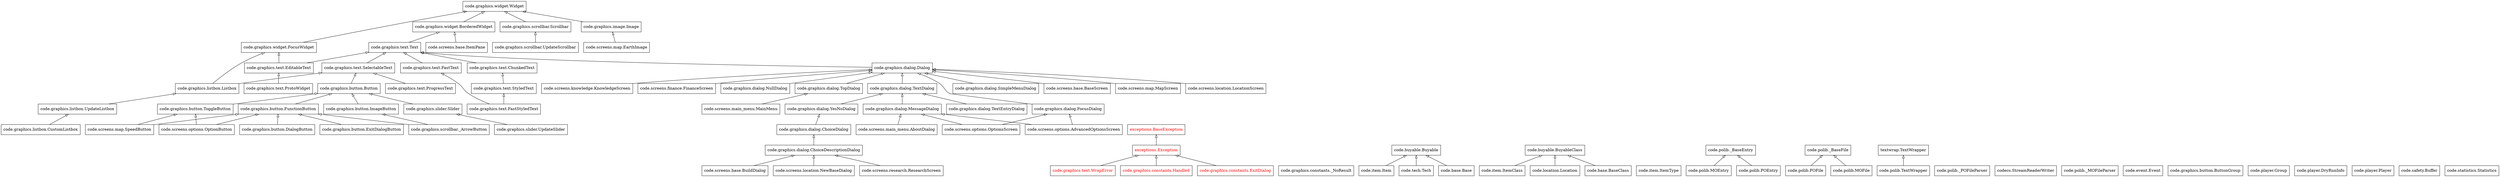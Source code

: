 digraph "classes_singularity" {
charset="utf-8"
rankdir=BT
"4" [shape="record", label="code.graphics.listbox.CustomListbox"];
"5" [shape="record", label="code.graphics.listbox.UpdateListbox"];
"6" [shape="record", label="code.graphics.listbox.Listbox"];
"7" [shape="record", label="code.graphics.widget.FocusWidget"];
"8" [shape="record", label="code.graphics.widget.Widget"];
"9" [shape="record", label="code.graphics.text.SelectableText"];
"10" [shape="record", label="code.graphics.text.Text"];
"11" [shape="record", label="code.graphics.widget.BorderedWidget"];
"12" [shape="record", label="code.graphics.scrollbar.UpdateScrollbar"];
"13" [shape="record", label="code.graphics.scrollbar.Scrollbar"];
"14" [shape="record", label="code.graphics.slider.UpdateSlider"];
"15" [shape="record", label="code.graphics.slider.Slider"];
"16" [shape="record", label="code.graphics.button.Button"];
"17" [shape="record", label="code.graphics.scrollbar._ArrowButton"];
"18" [shape="record", label="code.graphics.button.FunctionButton"];
"19" [shape="record", label="code.graphics.button.ImageButton"];
"20" [shape="record", label="code.graphics.image.Image"];
"23" [shape="record", label="code.graphics.text.EditableText"];
"24" [shape="record", label="code.graphics.text.ChunkedText"];
"25" [shape="record", label="code.graphics.text.ProtoWidget"];
"26" [shape="record", label="code.graphics.text.StyledText"];
"27" [shape="record", label="code.graphics.text.ProgressText"];
"28" [shape="record", label="code.graphics.text.FastStyledText"];
"29" [shape="record", label="code.graphics.text.FastText"];
"30" [fontcolor="red", shape="record", label="code.graphics.text.WrapError"];
"31" [fontcolor="red", shape="record", label="exceptions.Exception"];
"32" [fontcolor="red", shape="record", label="exceptions.BaseException"];
"34" [fontcolor="red", shape="record", label="code.graphics.constants.Handled"];
"35" [shape="record", label="code.graphics.constants._NoResult"];
"36" [fontcolor="red", shape="record", label="code.graphics.constants.ExitDialog"];
"39" [shape="record", label="code.screens.finance.FinanceScreen"];
"40" [shape="record", label="code.graphics.dialog.Dialog"];
"41" [shape="record", label="code.graphics.button.ExitDialogButton"];
"44" [shape="record", label="code.graphics.dialog.NullDialog"];
"45" [shape="record", label="code.graphics.dialog.TopDialog"];
"46" [shape="record", label="code.graphics.dialog.TextEntryDialog"];
"47" [shape="record", label="code.graphics.dialog.TextDialog"];
"48" [shape="record", label="code.graphics.dialog.SimpleMenuDialog"];
"49" [shape="record", label="code.graphics.dialog.YesNoDialog"];
"50" [shape="record", label="code.graphics.dialog.MessageDialog"];
"51" [shape="record", label="code.graphics.dialog.FocusDialog"];
"52" [shape="record", label="code.graphics.dialog.ChoiceDialog"];
"53" [shape="record", label="code.graphics.dialog.ChoiceDescriptionDialog"];
"55" [shape="record", label="code.item.Item"];
"56" [shape="record", label="code.buyable.Buyable"];
"57" [shape="record", label="code.item.ItemClass"];
"58" [shape="record", label="code.buyable.BuyableClass"];
"59" [shape="record", label="code.item.ItemType"];
"63" [shape="record", label="code.polib._BaseEntry"];
"64" [shape="record", label="code.polib.POFile"];
"65" [shape="record", label="code.polib._BaseFile"];
"66" [shape="record", label="code.polib.MOEntry"];
"67" [shape="record", label="code.polib.MOFile"];
"68" [shape="record", label="code.polib.TextWrapper"];
"69" [shape="record", label="textwrap.TextWrapper"];
"70" [shape="record", label="code.polib._POFileParser"];
"71" [shape="record", label="codecs.StreamReaderWriter"];
"72" [shape="record", label="code.polib.POEntry"];
"73" [shape="record", label="code.polib._MOFileParser"];
"75" [shape="record", label="code.event.Event"];
"77" [shape="record", label="code.graphics.button.DialogButton"];
"78" [shape="record", label="code.screens.options.OptionsScreen"];
"79" [shape="record", label="code.graphics.button.ButtonGroup"];
"80" [shape="record", label="code.screens.options.OptionButton"];
"81" [shape="record", label="code.graphics.button.ToggleButton"];
"84" [shape="record", label="code.screens.base.BuildDialog"];
"85" [shape="record", label="code.screens.base.BaseScreen"];
"86" [shape="record", label="code.screens.base.ItemPane"];
"89" [shape="record", label="code.screens.map.EarthImage"];
"90" [shape="record", label="code.screens.map.SpeedButton"];
"91" [shape="record", label="code.screens.map.MapScreen"];
"92" [shape="record", label="code.screens.location.LocationScreen"];
"93" [shape="record", label="code.screens.location.NewBaseDialog"];
"95" [shape="record", label="code.location.Location"];
"97" [shape="record", label="code.tech.Tech"];
"100" [shape="record", label="code.player.Group"];
"101" [shape="record", label="code.player.DryRunInfo"];
"102" [shape="record", label="code.player.Player"];
"105" [shape="record", label="code.safety.Buffer"];
"107" [shape="record", label="code.screens.research.ResearchScreen"];
"109" [shape="record", label="code.screens.main_menu.AboutDialog"];
"110" [shape="record", label="code.screens.main_menu.MainMenu"];
"113" [shape="record", label="code.base.Base"];
"114" [shape="record", label="code.base.BaseClass"];
"116" [shape="record", label="code.screens.knowledge.KnowledgeScreen"];
"119" [shape="record", label="code.statistics.Statistics"];
"121" [shape="record", label="code.screens.options.AdvancedOptionsScreen"];
"4" -> "5" [arrowtail="none", arrowhead="empty"];
"5" -> "6" [arrowtail="none", arrowhead="empty"];
"6" -> "7" [arrowtail="none", arrowhead="empty"];
"6" -> "9" [arrowtail="none", arrowhead="empty"];
"7" -> "8" [arrowtail="none", arrowhead="empty"];
"9" -> "10" [arrowtail="none", arrowhead="empty"];
"10" -> "11" [arrowtail="none", arrowhead="empty"];
"11" -> "8" [arrowtail="none", arrowhead="empty"];
"12" -> "13" [arrowtail="none", arrowhead="empty"];
"13" -> "8" [arrowtail="none", arrowhead="empty"];
"14" -> "15" [arrowtail="none", arrowhead="empty"];
"15" -> "16" [arrowtail="none", arrowhead="empty"];
"16" -> "9" [arrowtail="none", arrowhead="empty"];
"17" -> "18" [arrowtail="none", arrowhead="empty"];
"17" -> "19" [arrowtail="none", arrowhead="empty"];
"18" -> "16" [arrowtail="none", arrowhead="empty"];
"19" -> "16" [arrowtail="none", arrowhead="empty"];
"20" -> "8" [arrowtail="none", arrowhead="empty"];
"23" -> "7" [arrowtail="none", arrowhead="empty"];
"23" -> "10" [arrowtail="none", arrowhead="empty"];
"24" -> "10" [arrowtail="none", arrowhead="empty"];
"25" -> "23" [arrowtail="none", arrowhead="empty"];
"26" -> "24" [arrowtail="none", arrowhead="empty"];
"27" -> "9" [arrowtail="none", arrowhead="empty"];
"28" -> "29" [arrowtail="none", arrowhead="empty"];
"28" -> "26" [arrowtail="none", arrowhead="empty"];
"29" -> "10" [arrowtail="none", arrowhead="empty"];
"30" -> "31" [arrowtail="none", arrowhead="empty"];
"31" -> "32" [arrowtail="none", arrowhead="empty"];
"34" -> "31" [arrowtail="none", arrowhead="empty"];
"36" -> "31" [arrowtail="none", arrowhead="empty"];
"39" -> "40" [arrowtail="none", arrowhead="empty"];
"40" -> "10" [arrowtail="none", arrowhead="empty"];
"41" -> "18" [arrowtail="none", arrowhead="empty"];
"44" -> "40" [arrowtail="none", arrowhead="empty"];
"45" -> "40" [arrowtail="none", arrowhead="empty"];
"46" -> "47" [arrowtail="none", arrowhead="empty"];
"47" -> "40" [arrowtail="none", arrowhead="empty"];
"48" -> "40" [arrowtail="none", arrowhead="empty"];
"49" -> "47" [arrowtail="none", arrowhead="empty"];
"50" -> "47" [arrowtail="none", arrowhead="empty"];
"51" -> "40" [arrowtail="none", arrowhead="empty"];
"52" -> "49" [arrowtail="none", arrowhead="empty"];
"53" -> "52" [arrowtail="none", arrowhead="empty"];
"55" -> "56" [arrowtail="none", arrowhead="empty"];
"57" -> "58" [arrowtail="none", arrowhead="empty"];
"64" -> "65" [arrowtail="none", arrowhead="empty"];
"66" -> "63" [arrowtail="none", arrowhead="empty"];
"67" -> "65" [arrowtail="none", arrowhead="empty"];
"68" -> "69" [arrowtail="none", arrowhead="empty"];
"72" -> "63" [arrowtail="none", arrowhead="empty"];
"77" -> "18" [arrowtail="none", arrowhead="empty"];
"78" -> "51" [arrowtail="none", arrowhead="empty"];
"78" -> "50" [arrowtail="none", arrowhead="empty"];
"80" -> "81" [arrowtail="none", arrowhead="empty"];
"80" -> "18" [arrowtail="none", arrowhead="empty"];
"81" -> "16" [arrowtail="none", arrowhead="empty"];
"84" -> "53" [arrowtail="none", arrowhead="empty"];
"85" -> "40" [arrowtail="none", arrowhead="empty"];
"86" -> "11" [arrowtail="none", arrowhead="empty"];
"89" -> "20" [arrowtail="none", arrowhead="empty"];
"90" -> "81" [arrowtail="none", arrowhead="empty"];
"90" -> "18" [arrowtail="none", arrowhead="empty"];
"91" -> "40" [arrowtail="none", arrowhead="empty"];
"92" -> "40" [arrowtail="none", arrowhead="empty"];
"93" -> "53" [arrowtail="none", arrowhead="empty"];
"95" -> "58" [arrowtail="none", arrowhead="empty"];
"97" -> "56" [arrowtail="none", arrowhead="empty"];
"107" -> "53" [arrowtail="none", arrowhead="empty"];
"109" -> "50" [arrowtail="none", arrowhead="empty"];
"110" -> "45" [arrowtail="none", arrowhead="empty"];
"113" -> "56" [arrowtail="none", arrowhead="empty"];
"114" -> "58" [arrowtail="none", arrowhead="empty"];
"116" -> "40" [arrowtail="none", arrowhead="empty"];
"121" -> "51" [arrowtail="none", arrowhead="empty"];
"121" -> "50" [arrowtail="none", arrowhead="empty"];
}
